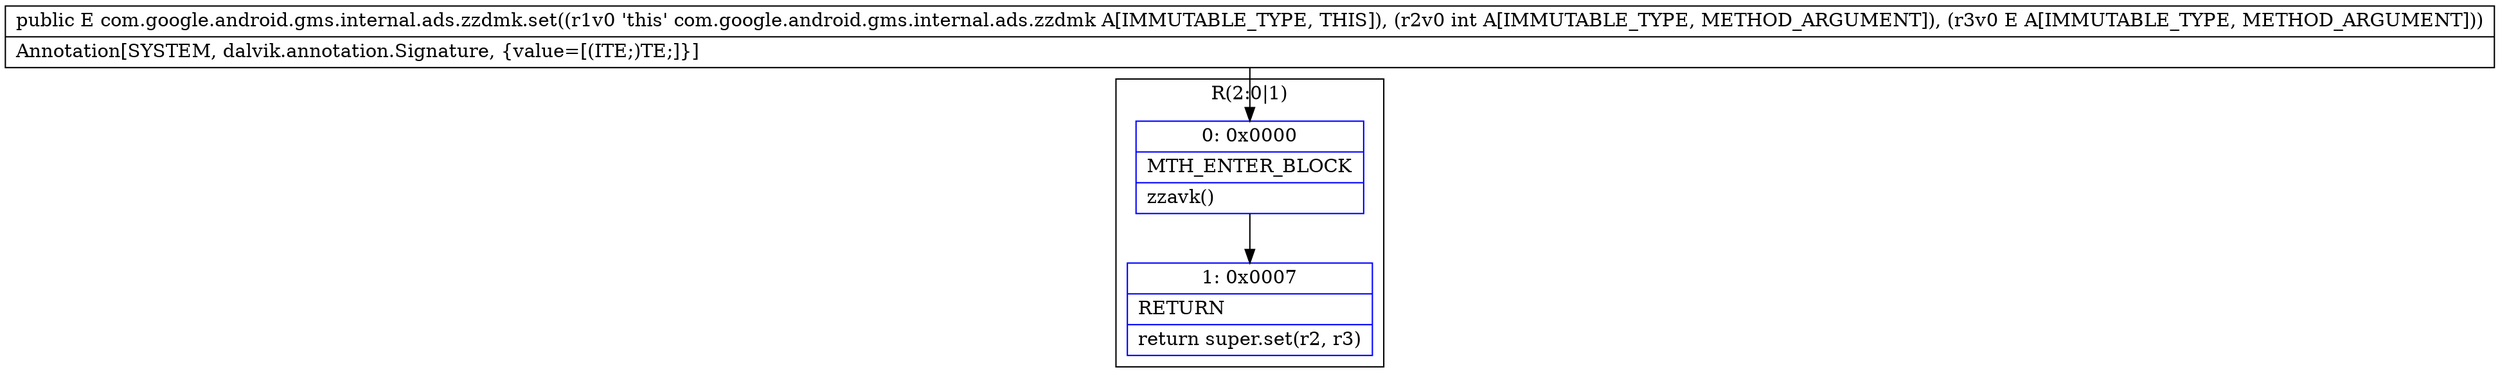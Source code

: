 digraph "CFG forcom.google.android.gms.internal.ads.zzdmk.set(ILjava\/lang\/Object;)Ljava\/lang\/Object;" {
subgraph cluster_Region_64960844 {
label = "R(2:0|1)";
node [shape=record,color=blue];
Node_0 [shape=record,label="{0\:\ 0x0000|MTH_ENTER_BLOCK\l|zzavk()\l}"];
Node_1 [shape=record,label="{1\:\ 0x0007|RETURN\l|return super.set(r2, r3)\l}"];
}
MethodNode[shape=record,label="{public E com.google.android.gms.internal.ads.zzdmk.set((r1v0 'this' com.google.android.gms.internal.ads.zzdmk A[IMMUTABLE_TYPE, THIS]), (r2v0 int A[IMMUTABLE_TYPE, METHOD_ARGUMENT]), (r3v0 E A[IMMUTABLE_TYPE, METHOD_ARGUMENT]))  | Annotation[SYSTEM, dalvik.annotation.Signature, \{value=[(ITE;)TE;]\}]\l}"];
MethodNode -> Node_0;
Node_0 -> Node_1;
}

